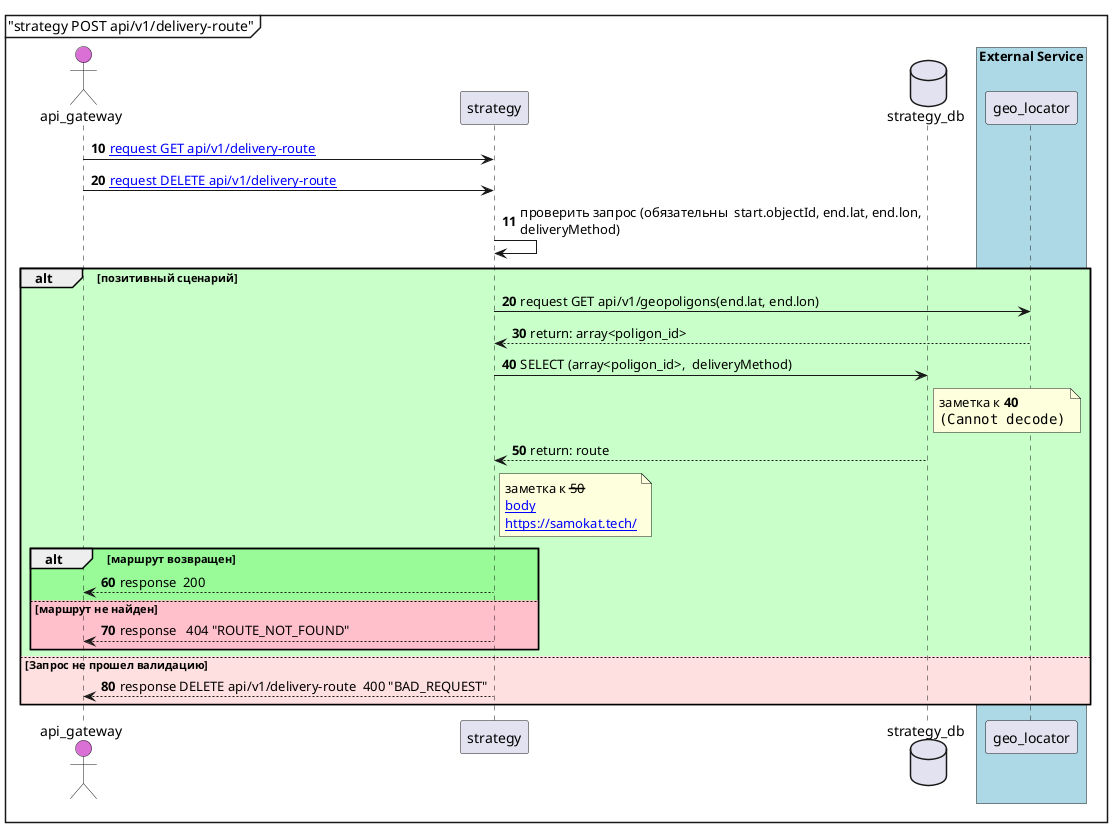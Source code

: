 @startuml
''https://plantuml.com/sequence-diagram
autonumber 10 10
mainframe "strategy POST api/v1/delivery-route"
skinparam maxmessagesize 450




Actor api_gateway as gw #orchid
participant strategy as strategy
database strategy_db as DB
box "External Service" #LightBlue
participant geo_locator as geo_locator
end box

!$DELIVERY_ROUTE_NAME = "DELETE api/v1/delivery-route"
!$DELIVERY_ROUTE_LINK = "https://samokat.tech/"


'gw -[#red]> strategy: request POST api/v1/delivery-route (((((((((((((((((((((((((((((((((((( (((((((((((((((((((******************************************************************)))))))))))))))))))))))))))))))))))))))))))))))))))))))
gw -> strategy: [[https://plantuml.com/ru/color request GET api/v1/delivery-route]]
gw -> strategy: [[$DELIVERY_ROUTE_LINK request $DELIVERY_ROUTE_NAME]]
'note left strategy
'заметка к **%autonumber%**
'
'{
'  "start": {
'    "objectId": "msk"
'  },
'  "end": {
'    "kladr": "78",
'    "lat": 59.93123,
'    "lon": 30.31123
'  },
'  "deliveryMethod": "посылка"
'}
'end note
''activate strategy #coral
autonumber stop
autonumber 11
''
strategy->strategy: проверить запрос (обязательны  start.objectId, end.lat, end.lon, deliveryMethod)
''activate strategy #skyblue
''
autonumber 20 10
alt #TECHNOLOGY позитивный сценарий
''
''deactivate strategy
strategy -> geo_locator: request GET api/v1/geopoligons(end.lat, end.lon)
''activate geo_locator
geo_locator --> strategy: return: array<poligon_id>
'
''deactivate geo_locator
strategy-> DB: SELECT (array<poligon_id>,  deliveryMethod)
note right DB
заметка к **%autonumber%**
<img /chart_images/tables.png {scale=0.2}>
'<img https://habrastorage.org/getpro/habr/upload_files/858/7c2/2d6/8587c22d66288f2ea50936b46c45b0cc.jpeg{scale=0.2}>
end note
''activate DB
DB-->strategy: return: route
note right strategy
заметка к --%autonumber%--
[[/jsons/delivery_route_response_200.json body]]
[[https://samokat.tech/]]
end note
'deactivate DB
alt #palegreen маршрут возвращен
strategy --> gw:  response  200
else #pink маршрут не найден
strategy --> gw:  response   404 "ROUTE_NOT_FOUND"
end
else #IMPLEMENTATION Запрос не прошел валидацию
strategy --> gw:  response $DELIVERY_ROUTE_NAME  400 "BAD_REQUEST"
end
'deactivate strategy
@enduml